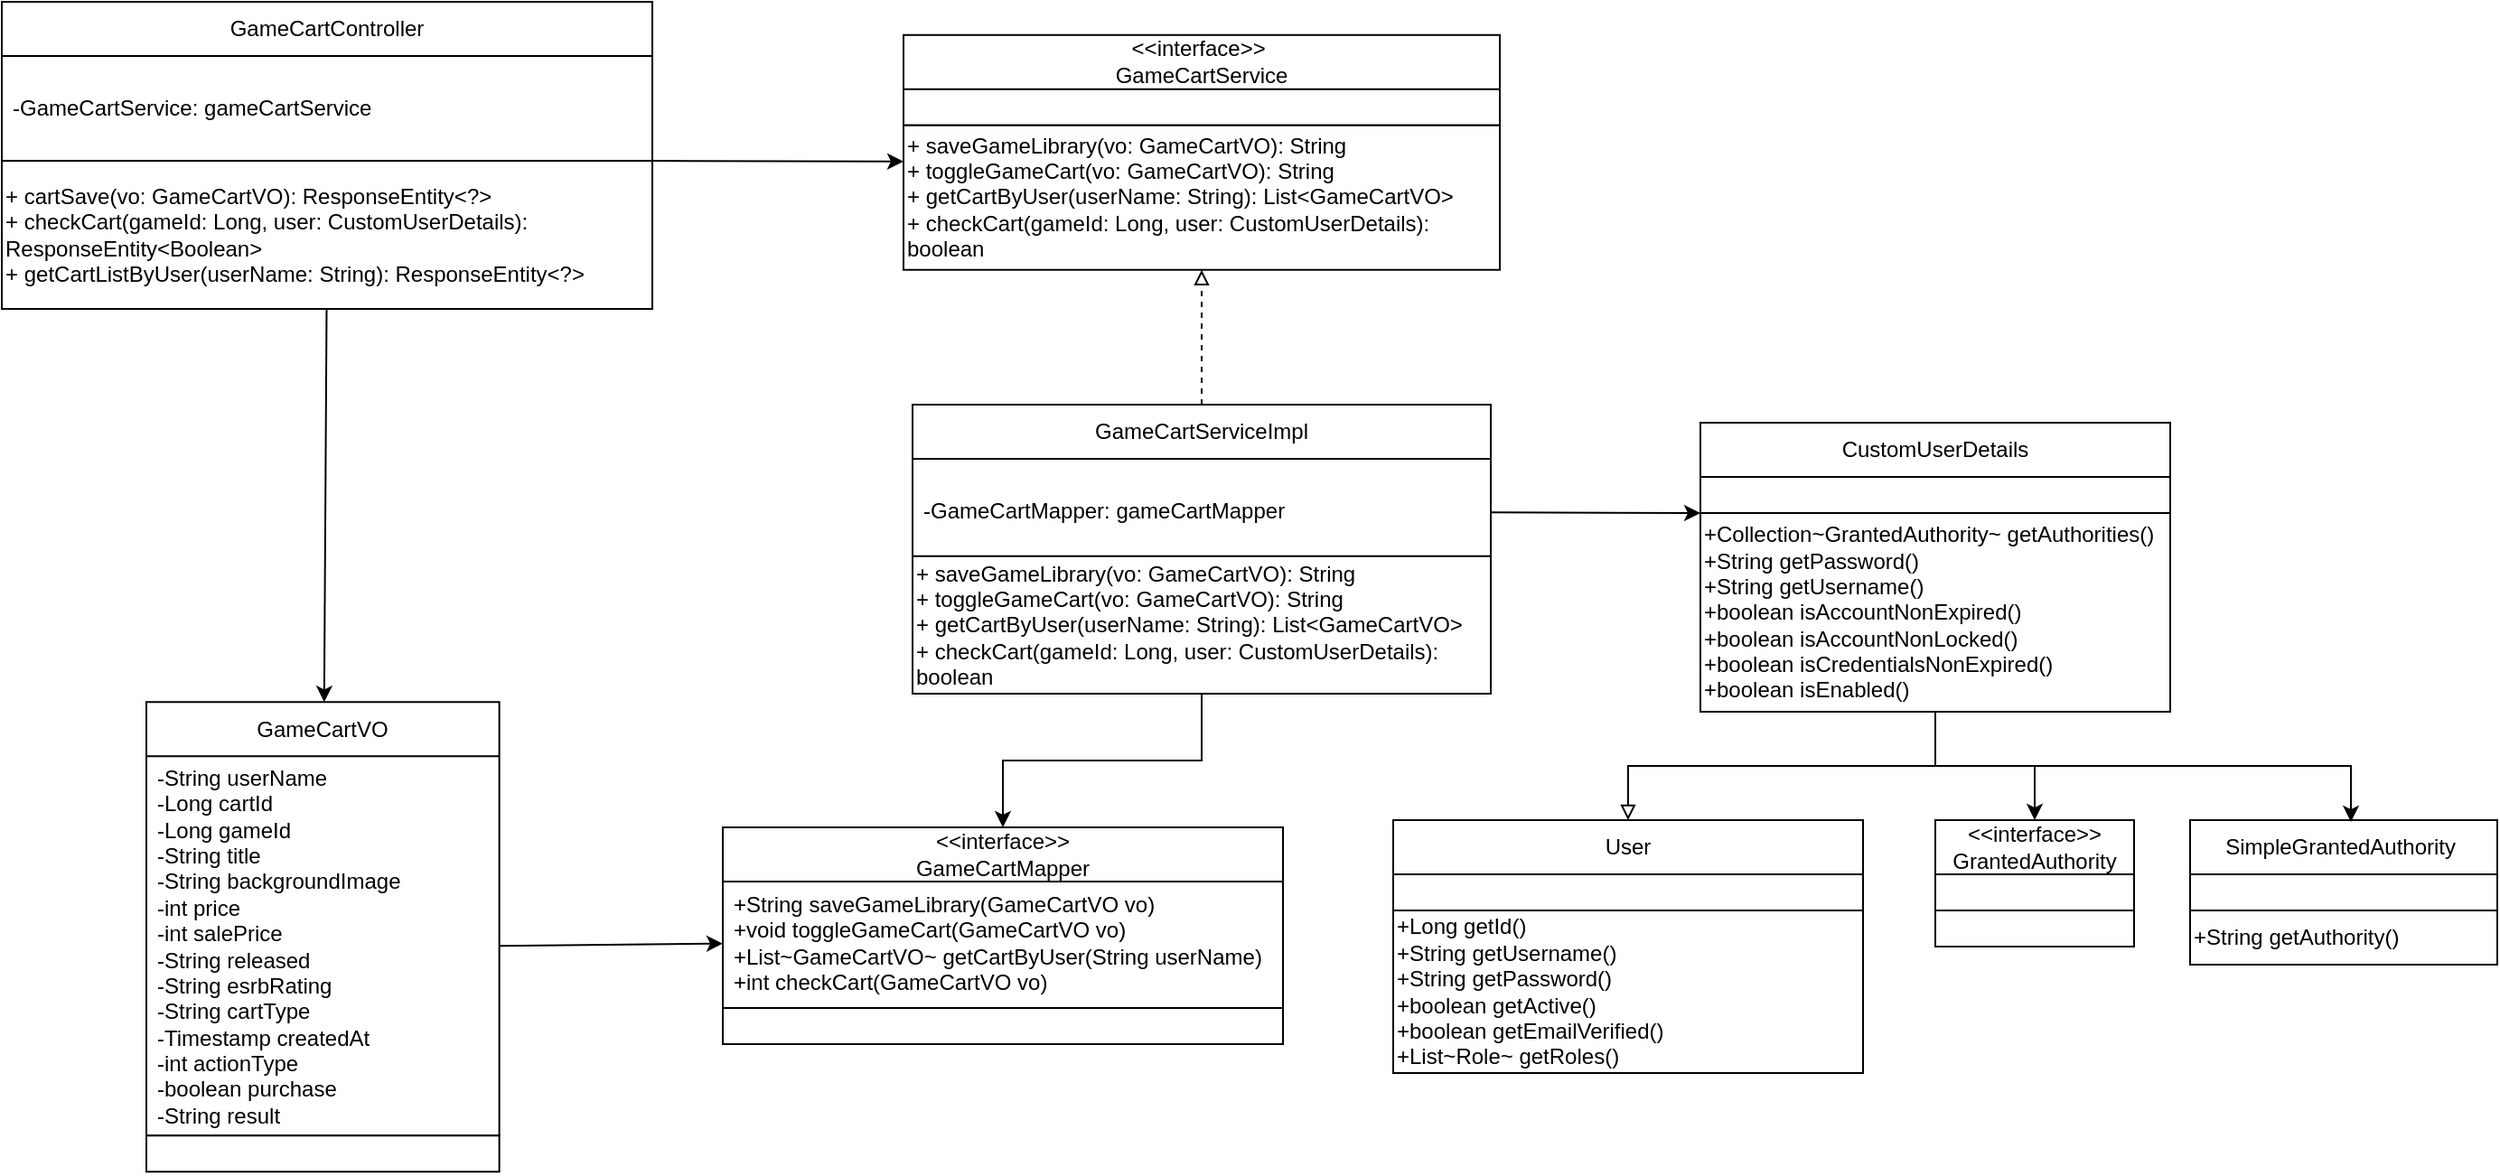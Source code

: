 <mxfile version="28.0.1">
  <diagram name="페이지-1" id="wQaHsm6zOsx-rH7gFwM3">
    <mxGraphModel dx="1426" dy="743" grid="1" gridSize="10" guides="1" tooltips="1" connect="1" arrows="1" fold="1" page="1" pageScale="1" pageWidth="827" pageHeight="1169" math="0" shadow="0">
      <root>
        <mxCell id="0" />
        <mxCell id="1" parent="0" />
        <mxCell id="wznz0KbHr3-qYTaw_UlS-137" value="" style="endArrow=classic;html=1;rounded=0;exitX=1;exitY=0;exitDx=0;exitDy=0;entryX=0;entryY=0.25;entryDx=0;entryDy=0;" edge="1" parent="1" source="wznz0KbHr3-qYTaw_UlS-145" target="wznz0KbHr3-qYTaw_UlS-150">
          <mxGeometry width="50" height="50" relative="1" as="geometry">
            <mxPoint x="189" y="280" as="sourcePoint" />
            <mxPoint x="709" y="380" as="targetPoint" />
          </mxGeometry>
        </mxCell>
        <mxCell id="wznz0KbHr3-qYTaw_UlS-138" value="" style="endArrow=block;html=1;rounded=0;entryX=0.5;entryY=1;entryDx=0;entryDy=0;exitX=0.5;exitY=0;exitDx=0;exitDy=0;dashed=1;endFill=0;" edge="1" parent="1" source="wznz0KbHr3-qYTaw_UlS-142" target="wznz0KbHr3-qYTaw_UlS-150">
          <mxGeometry width="50" height="50" relative="1" as="geometry">
            <mxPoint x="279" y="290" as="sourcePoint" />
            <mxPoint x="564" y="410" as="targetPoint" />
          </mxGeometry>
        </mxCell>
        <mxCell id="wznz0KbHr3-qYTaw_UlS-142" value="GameCartServiceImpl" style="swimlane;fontStyle=0;childLayout=stackLayout;horizontal=1;startSize=30;horizontalStack=0;resizeParent=1;resizeParentMax=0;resizeLast=0;collapsible=1;marginBottom=0;whiteSpace=wrap;html=1;container=0;" vertex="1" parent="1">
          <mxGeometry x="534" y="260" width="320" height="88.065" as="geometry">
            <mxRectangle x="100" y="80" width="140" height="30" as="alternateBounds" />
          </mxGeometry>
        </mxCell>
        <mxCell id="wznz0KbHr3-qYTaw_UlS-178" style="edgeStyle=orthogonalEdgeStyle;rounded=0;orthogonalLoop=1;jettySize=auto;html=1;entryX=0.5;entryY=0;entryDx=0;entryDy=0;" edge="1" parent="1" source="wznz0KbHr3-qYTaw_UlS-143" target="wznz0KbHr3-qYTaw_UlS-114">
          <mxGeometry relative="1" as="geometry" />
        </mxCell>
        <mxCell id="wznz0KbHr3-qYTaw_UlS-143" value="&lt;div&gt;+ saveGameLibrary(vo: GameCartVO): String&lt;/div&gt;&lt;div&gt;+ toggleGameCart(vo: GameCartVO): String&lt;/div&gt;&lt;div&gt;+ getCartByUser(userName: String): List&amp;lt;GameCartVO&amp;gt;&lt;/div&gt;&lt;div&gt;+ checkCart(gameId: Long, user: CustomUserDetails): boolean&lt;/div&gt;" style="rounded=0;whiteSpace=wrap;html=1;align=left;container=0;" vertex="1" parent="1">
          <mxGeometry x="534" y="343.87" width="320" height="76.13" as="geometry" />
        </mxCell>
        <mxCell id="wznz0KbHr3-qYTaw_UlS-162" style="rounded=0;orthogonalLoop=1;jettySize=auto;html=1;entryX=0;entryY=1;entryDx=0;entryDy=0;" edge="1" parent="1" source="wznz0KbHr3-qYTaw_UlS-144" target="wznz0KbHr3-qYTaw_UlS-159">
          <mxGeometry relative="1" as="geometry" />
        </mxCell>
        <mxCell id="wznz0KbHr3-qYTaw_UlS-144" value="-GameCartMapper:&amp;nbsp;gameCartMapper&amp;nbsp;" style="text;strokeColor=none;fillColor=none;align=left;verticalAlign=middle;spacingLeft=4;spacingRight=4;overflow=hidden;points=[[0,0.5],[1,0.5]];portConstraint=eastwest;rotatable=0;whiteSpace=wrap;html=1;container=0;" vertex="1" parent="1">
          <mxGeometry x="534" y="290" width="320" height="58.065" as="geometry" />
        </mxCell>
        <mxCell id="wznz0KbHr3-qYTaw_UlS-148" value="" style="group" vertex="1" connectable="0" parent="1">
          <mxGeometry x="529" y="55.37" width="330" height="164.63" as="geometry" />
        </mxCell>
        <mxCell id="wznz0KbHr3-qYTaw_UlS-149" value="&amp;lt;&amp;lt;interface&amp;gt;&amp;gt;&amp;nbsp;&lt;div&gt;GameCartService&lt;/div&gt;" style="swimlane;fontStyle=0;childLayout=stackLayout;horizontal=1;startSize=30;horizontalStack=0;resizeParent=1;resizeParentMax=0;resizeLast=0;collapsible=1;marginBottom=0;whiteSpace=wrap;html=1;container=0;" vertex="1" parent="wznz0KbHr3-qYTaw_UlS-148">
          <mxGeometry width="330" height="50" as="geometry">
            <mxRectangle x="100" y="80" width="140" height="30" as="alternateBounds" />
          </mxGeometry>
        </mxCell>
        <mxCell id="wznz0KbHr3-qYTaw_UlS-150" value="&lt;div&gt;+ saveGameLibrary(vo: GameCartVO): String&lt;/div&gt;&lt;div&gt;+ toggleGameCart(vo: GameCartVO): String&lt;/div&gt;&lt;div&gt;+ getCartByUser(userName: String): List&amp;lt;GameCartVO&amp;gt;&lt;/div&gt;&lt;div&gt;+ checkCart(gameId: Long, user: CustomUserDetails): boolean&lt;/div&gt;" style="rounded=0;whiteSpace=wrap;html=1;align=left;container=0;" vertex="1" parent="wznz0KbHr3-qYTaw_UlS-148">
          <mxGeometry y="50" width="330" height="80" as="geometry" />
        </mxCell>
        <mxCell id="wznz0KbHr3-qYTaw_UlS-116" value="" style="endArrow=classic;html=1;rounded=0;exitX=1;exitY=0.5;exitDx=0;exitDy=0;entryX=0;entryY=0.5;entryDx=0;entryDy=0;" edge="1" parent="1" source="wznz0KbHr3-qYTaw_UlS-110" target="wznz0KbHr3-qYTaw_UlS-115">
          <mxGeometry width="50" height="50" relative="1" as="geometry">
            <mxPoint x="-171" y="826" as="sourcePoint" />
            <mxPoint x="409" y="560" as="targetPoint" />
          </mxGeometry>
        </mxCell>
        <mxCell id="wznz0KbHr3-qYTaw_UlS-151" value="" style="group" vertex="1" connectable="0" parent="1">
          <mxGeometry x="100" y="426" width="250" height="260" as="geometry" />
        </mxCell>
        <mxCell id="wznz0KbHr3-qYTaw_UlS-107" value="" style="group" vertex="1" connectable="0" parent="wznz0KbHr3-qYTaw_UlS-151">
          <mxGeometry width="250" height="240" as="geometry" />
        </mxCell>
        <mxCell id="wznz0KbHr3-qYTaw_UlS-109" value="GameCartVO" style="swimlane;fontStyle=0;childLayout=stackLayout;horizontal=1;startSize=30;horizontalStack=0;resizeParent=1;resizeParentMax=0;resizeLast=0;collapsible=1;marginBottom=0;whiteSpace=wrap;html=1;container=0;" vertex="1" parent="wznz0KbHr3-qYTaw_UlS-107">
          <mxGeometry x="10" y="-1.36" width="195.31" height="240" as="geometry">
            <mxRectangle x="100" y="80" width="140" height="30" as="alternateBounds" />
          </mxGeometry>
        </mxCell>
        <mxCell id="wznz0KbHr3-qYTaw_UlS-110" value="&lt;div&gt;-String userName&lt;/div&gt;&lt;div&gt;-Long cartId&lt;/div&gt;&lt;div&gt;-Long gameId&lt;/div&gt;&lt;div&gt;-String title&lt;/div&gt;&lt;div&gt;-String backgroundImage&lt;/div&gt;&lt;div&gt;-int price&lt;/div&gt;&lt;div&gt;-int salePrice&lt;/div&gt;&lt;div&gt;-String released&lt;/div&gt;&lt;div&gt;-String esrbRating&lt;/div&gt;&lt;div&gt;-String cartType&lt;/div&gt;&lt;div&gt;-Timestamp createdAt&lt;/div&gt;&lt;div&gt;-int actionType&lt;/div&gt;&lt;div&gt;-boolean purchase&lt;/div&gt;&lt;div&gt;-String result&lt;/div&gt;" style="text;strokeColor=none;fillColor=none;align=left;verticalAlign=middle;spacingLeft=4;spacingRight=4;overflow=hidden;points=[[0,0.5],[1,0.5]];portConstraint=eastwest;rotatable=0;whiteSpace=wrap;html=1;container=0;" vertex="1" parent="wznz0KbHr3-qYTaw_UlS-107">
          <mxGeometry x="10" y="28.64" width="195.31" height="210" as="geometry" />
        </mxCell>
        <mxCell id="wznz0KbHr3-qYTaw_UlS-111" value="" style="rounded=0;whiteSpace=wrap;html=1;align=left;container=0;" vertex="1" parent="wznz0KbHr3-qYTaw_UlS-151">
          <mxGeometry x="10" y="238.64" width="195.31" height="20" as="geometry" />
        </mxCell>
        <mxCell id="wznz0KbHr3-qYTaw_UlS-152" value="" style="group" vertex="1" connectable="0" parent="1">
          <mxGeometry x="30" y="37" width="360" height="170" as="geometry" />
        </mxCell>
        <mxCell id="wznz0KbHr3-qYTaw_UlS-145" value="&lt;div&gt;+ cartSave(vo: GameCartVO): ResponseEntity&amp;lt;?&amp;gt;&lt;/div&gt;&lt;div&gt;+ checkCart(gameId: Long, user: CustomUserDetails): ResponseEntity&amp;lt;Boolean&amp;gt;&lt;/div&gt;&lt;div&gt;+ getCartListByUser(userName: String): ResponseEntity&amp;lt;?&amp;gt;&lt;/div&gt;" style="rounded=0;whiteSpace=wrap;html=1;align=left;container=0;" vertex="1" parent="wznz0KbHr3-qYTaw_UlS-152">
          <mxGeometry y="88.06" width="360" height="81.94" as="geometry" />
        </mxCell>
        <mxCell id="wznz0KbHr3-qYTaw_UlS-146" value="GameCartController" style="swimlane;fontStyle=0;childLayout=stackLayout;horizontal=1;startSize=30;horizontalStack=0;resizeParent=1;resizeParentMax=0;resizeLast=0;collapsible=1;marginBottom=0;whiteSpace=wrap;html=1;container=0;" vertex="1" parent="wznz0KbHr3-qYTaw_UlS-152">
          <mxGeometry width="360" height="88.06" as="geometry">
            <mxRectangle x="100" y="80" width="140" height="30" as="alternateBounds" />
          </mxGeometry>
        </mxCell>
        <mxCell id="wznz0KbHr3-qYTaw_UlS-147" value="-GameCartService: gameCartService" style="text;strokeColor=none;fillColor=none;align=left;verticalAlign=middle;spacingLeft=4;spacingRight=4;overflow=hidden;points=[[0,0.5],[1,0.5]];portConstraint=eastwest;rotatable=0;whiteSpace=wrap;html=1;container=0;" vertex="1" parent="wznz0KbHr3-qYTaw_UlS-152">
          <mxGeometry y="30" width="360" height="58.06" as="geometry" />
        </mxCell>
        <mxCell id="wznz0KbHr3-qYTaw_UlS-157" style="rounded=0;orthogonalLoop=1;jettySize=auto;html=1;" edge="1" parent="1" source="wznz0KbHr3-qYTaw_UlS-145" target="wznz0KbHr3-qYTaw_UlS-109">
          <mxGeometry relative="1" as="geometry" />
        </mxCell>
        <mxCell id="wznz0KbHr3-qYTaw_UlS-158" value="" style="group" vertex="1" connectable="0" parent="1">
          <mxGeometry x="429" y="494" width="310" height="120" as="geometry" />
        </mxCell>
        <mxCell id="wznz0KbHr3-qYTaw_UlS-114" value="&lt;div&gt;&amp;lt;&amp;lt;interface&amp;gt;&amp;gt;&lt;/div&gt;GameCartMapper" style="swimlane;fontStyle=0;childLayout=stackLayout;horizontal=1;startSize=30;horizontalStack=0;resizeParent=1;resizeParentMax=0;resizeLast=0;collapsible=1;marginBottom=0;whiteSpace=wrap;html=1;container=0;" vertex="1" parent="wznz0KbHr3-qYTaw_UlS-158">
          <mxGeometry width="310" height="100" as="geometry">
            <mxRectangle x="100" y="80" width="140" height="30" as="alternateBounds" />
          </mxGeometry>
        </mxCell>
        <mxCell id="wznz0KbHr3-qYTaw_UlS-115" value="&lt;div&gt;+String saveGameLibrary(GameCartVO vo)&lt;/div&gt;&lt;div&gt;+void toggleGameCart(GameCartVO vo)&lt;/div&gt;&lt;div&gt;+List~GameCartVO~ getCartByUser(String userName)&lt;/div&gt;&lt;div&gt;+int checkCart(GameCartVO vo)&lt;/div&gt;" style="text;strokeColor=none;fillColor=none;align=left;verticalAlign=middle;spacingLeft=4;spacingRight=4;overflow=hidden;points=[[0,0.5],[1,0.5]];portConstraint=eastwest;rotatable=0;whiteSpace=wrap;html=1;container=0;" vertex="1" parent="wznz0KbHr3-qYTaw_UlS-158">
          <mxGeometry y="28.64" width="310" height="71.36" as="geometry" />
        </mxCell>
        <mxCell id="wznz0KbHr3-qYTaw_UlS-112" value="" style="rounded=0;whiteSpace=wrap;html=1;align=left;container=0;" vertex="1" parent="wznz0KbHr3-qYTaw_UlS-158">
          <mxGeometry y="100" width="310" height="20" as="geometry" />
        </mxCell>
        <mxCell id="wznz0KbHr3-qYTaw_UlS-161" value="" style="group" vertex="1" connectable="0" parent="1">
          <mxGeometry x="970" y="270" width="260" height="160" as="geometry" />
        </mxCell>
        <mxCell id="wznz0KbHr3-qYTaw_UlS-159" value="CustomUserDetails" style="swimlane;fontStyle=0;childLayout=stackLayout;horizontal=1;startSize=30;horizontalStack=0;resizeParent=1;resizeParentMax=0;resizeLast=0;collapsible=1;marginBottom=0;whiteSpace=wrap;html=1;container=0;" vertex="1" parent="wznz0KbHr3-qYTaw_UlS-161">
          <mxGeometry width="260" height="50" as="geometry">
            <mxRectangle x="100" y="80" width="140" height="30" as="alternateBounds" />
          </mxGeometry>
        </mxCell>
        <mxCell id="wznz0KbHr3-qYTaw_UlS-160" value="&lt;div&gt;+Collection~GrantedAuthority~ getAuthorities()&lt;/div&gt;&lt;div&gt;+String getPassword()&lt;/div&gt;&lt;div&gt;+String getUsername()&lt;/div&gt;&lt;div&gt;+boolean isAccountNonExpired()&lt;/div&gt;&lt;div&gt;+boolean isAccountNonLocked()&lt;/div&gt;&lt;div&gt;+boolean isCredentialsNonExpired()&lt;/div&gt;&lt;div&gt;+boolean isEnabled()&lt;/div&gt;" style="rounded=0;whiteSpace=wrap;html=1;align=left;container=0;" vertex="1" parent="wznz0KbHr3-qYTaw_UlS-161">
          <mxGeometry y="50" width="260" height="110" as="geometry" />
        </mxCell>
        <mxCell id="wznz0KbHr3-qYTaw_UlS-163" value="" style="group" vertex="1" connectable="0" parent="1">
          <mxGeometry x="800" y="490" width="260" height="160" as="geometry" />
        </mxCell>
        <mxCell id="wznz0KbHr3-qYTaw_UlS-164" value="User" style="swimlane;fontStyle=0;childLayout=stackLayout;horizontal=1;startSize=30;horizontalStack=0;resizeParent=1;resizeParentMax=0;resizeLast=0;collapsible=1;marginBottom=0;whiteSpace=wrap;html=1;container=0;" vertex="1" parent="wznz0KbHr3-qYTaw_UlS-163">
          <mxGeometry width="260" height="50" as="geometry">
            <mxRectangle x="100" y="80" width="140" height="30" as="alternateBounds" />
          </mxGeometry>
        </mxCell>
        <mxCell id="wznz0KbHr3-qYTaw_UlS-165" value="&lt;div&gt;+Long getId()&lt;/div&gt;&lt;div&gt;+String getUsername()&lt;/div&gt;&lt;div&gt;+String getPassword()&lt;/div&gt;&lt;div&gt;+boolean getActive()&lt;/div&gt;&lt;div&gt;+boolean getEmailVerified()&lt;/div&gt;&lt;div&gt;+List~Role~ getRoles()&lt;/div&gt;" style="rounded=0;whiteSpace=wrap;html=1;align=left;container=0;" vertex="1" parent="wznz0KbHr3-qYTaw_UlS-163">
          <mxGeometry y="50" width="260" height="90" as="geometry" />
        </mxCell>
        <mxCell id="wznz0KbHr3-qYTaw_UlS-169" value="" style="group" vertex="1" connectable="0" parent="1">
          <mxGeometry x="970" y="50" width="260" height="160" as="geometry" />
        </mxCell>
        <mxCell id="wznz0KbHr3-qYTaw_UlS-172" value="" style="group" vertex="1" connectable="0" parent="wznz0KbHr3-qYTaw_UlS-169">
          <mxGeometry x="271" y="440" width="170" height="80" as="geometry" />
        </mxCell>
        <mxCell id="wznz0KbHr3-qYTaw_UlS-170" value="SimpleGrantedAuthority&amp;nbsp;" style="swimlane;fontStyle=0;childLayout=stackLayout;horizontal=1;startSize=30;horizontalStack=0;resizeParent=1;resizeParentMax=0;resizeLast=0;collapsible=1;marginBottom=0;whiteSpace=wrap;html=1;container=0;" vertex="1" parent="wznz0KbHr3-qYTaw_UlS-172">
          <mxGeometry width="170" height="50" as="geometry">
            <mxRectangle x="100" y="80" width="140" height="30" as="alternateBounds" />
          </mxGeometry>
        </mxCell>
        <mxCell id="wznz0KbHr3-qYTaw_UlS-171" value="+String getAuthority()" style="rounded=0;whiteSpace=wrap;html=1;align=left;container=0;" vertex="1" parent="wznz0KbHr3-qYTaw_UlS-172">
          <mxGeometry y="50" width="170" height="30" as="geometry" />
        </mxCell>
        <mxCell id="wznz0KbHr3-qYTaw_UlS-173" style="rounded=0;orthogonalLoop=1;jettySize=auto;html=1;exitX=0.5;exitY=1;exitDx=0;exitDy=0;" edge="1" parent="1" source="wznz0KbHr3-qYTaw_UlS-160">
          <mxGeometry relative="1" as="geometry">
            <mxPoint x="1330" y="491" as="targetPoint" />
            <Array as="points">
              <mxPoint x="1100" y="460" />
              <mxPoint x="1330" y="460" />
            </Array>
          </mxGeometry>
        </mxCell>
        <mxCell id="wznz0KbHr3-qYTaw_UlS-174" style="rounded=0;orthogonalLoop=1;jettySize=auto;html=1;entryX=0.5;entryY=0;entryDx=0;entryDy=0;edgeStyle=orthogonalEdgeStyle;" edge="1" parent="1" target="wznz0KbHr3-qYTaw_UlS-167">
          <mxGeometry relative="1" as="geometry">
            <mxPoint x="1100" y="430" as="sourcePoint" />
            <Array as="points">
              <mxPoint x="1100" y="460" />
              <mxPoint x="1155" y="460" />
            </Array>
          </mxGeometry>
        </mxCell>
        <mxCell id="wznz0KbHr3-qYTaw_UlS-175" style="edgeStyle=orthogonalEdgeStyle;rounded=0;orthogonalLoop=1;jettySize=auto;html=1;entryX=0.5;entryY=0;entryDx=0;entryDy=0;endArrow=block;endFill=0;" edge="1" parent="1" source="wznz0KbHr3-qYTaw_UlS-160" target="wznz0KbHr3-qYTaw_UlS-164">
          <mxGeometry relative="1" as="geometry" />
        </mxCell>
        <mxCell id="wznz0KbHr3-qYTaw_UlS-177" value="" style="group" vertex="1" connectable="0" parent="1">
          <mxGeometry x="1100" y="490" width="110" height="70" as="geometry" />
        </mxCell>
        <mxCell id="wznz0KbHr3-qYTaw_UlS-167" value="&lt;div&gt;&amp;lt;&amp;lt;interface&amp;gt;&amp;gt;&lt;/div&gt;GrantedAuthority" style="swimlane;fontStyle=0;childLayout=stackLayout;horizontal=1;startSize=30;horizontalStack=0;resizeParent=1;resizeParentMax=0;resizeLast=0;collapsible=1;marginBottom=0;whiteSpace=wrap;html=1;container=0;" vertex="1" parent="wznz0KbHr3-qYTaw_UlS-177">
          <mxGeometry width="110" height="50" as="geometry">
            <mxRectangle x="100" y="80" width="140" height="30" as="alternateBounds" />
          </mxGeometry>
        </mxCell>
        <mxCell id="wznz0KbHr3-qYTaw_UlS-168" value="" style="rounded=0;whiteSpace=wrap;html=1;align=left;container=0;" vertex="1" parent="wznz0KbHr3-qYTaw_UlS-177">
          <mxGeometry y="50" width="110" height="20" as="geometry" />
        </mxCell>
      </root>
    </mxGraphModel>
  </diagram>
</mxfile>
